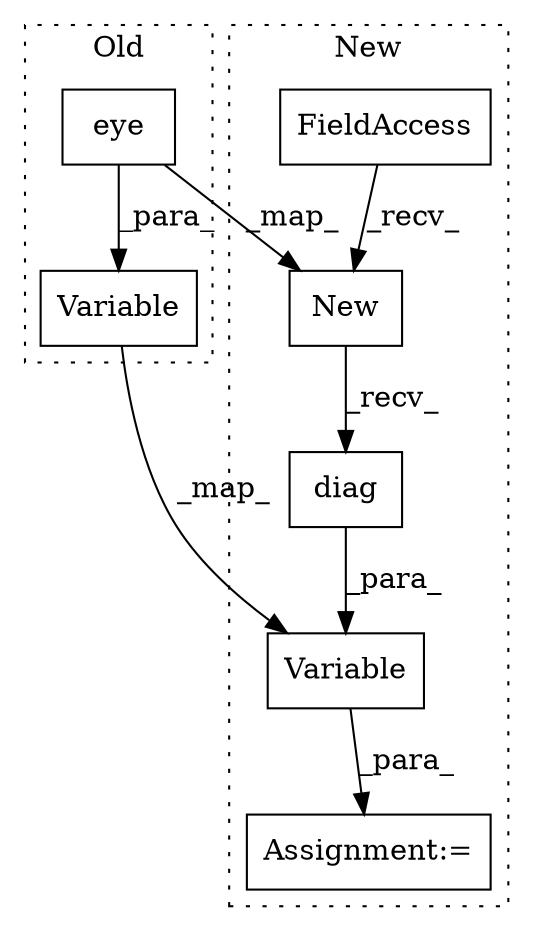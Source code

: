 digraph G {
subgraph cluster0 {
1 [label="eye" a="32" s="7310,7341" l="4,1" shape="box"];
6 [label="Variable" a="32" s="7295,7342" l="9,1" shape="box"];
label = "Old";
style="dotted";
}
subgraph cluster1 {
2 [label="New" a="32" s="7370,7401" l="4,1" shape="box"];
3 [label="diag" a="32" s="7412" l="6" shape="box"];
4 [label="Assignment:=" a="7" s="7434" l="1" shape="box"];
5 [label="Variable" a="32" s="7343,7418" l="9,1" shape="box"];
7 [label="FieldAccess" a="22" s="7352" l="17" shape="box"];
label = "New";
style="dotted";
}
1 -> 6 [label="_para_"];
1 -> 2 [label="_map_"];
2 -> 3 [label="_recv_"];
3 -> 5 [label="_para_"];
5 -> 4 [label="_para_"];
6 -> 5 [label="_map_"];
7 -> 2 [label="_recv_"];
}